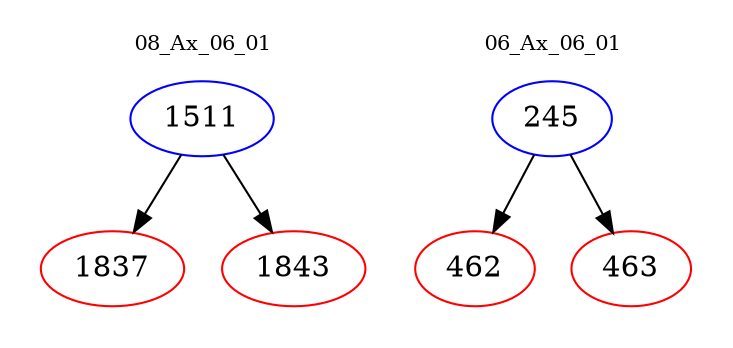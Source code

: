 digraph{
subgraph cluster_0 {
color = white
label = "08_Ax_06_01";
fontsize=10;
T0_1511 [label="1511", color="blue"]
T0_1511 -> T0_1837 [color="black"]
T0_1837 [label="1837", color="red"]
T0_1511 -> T0_1843 [color="black"]
T0_1843 [label="1843", color="red"]
}
subgraph cluster_1 {
color = white
label = "06_Ax_06_01";
fontsize=10;
T1_245 [label="245", color="blue"]
T1_245 -> T1_462 [color="black"]
T1_462 [label="462", color="red"]
T1_245 -> T1_463 [color="black"]
T1_463 [label="463", color="red"]
}
}
